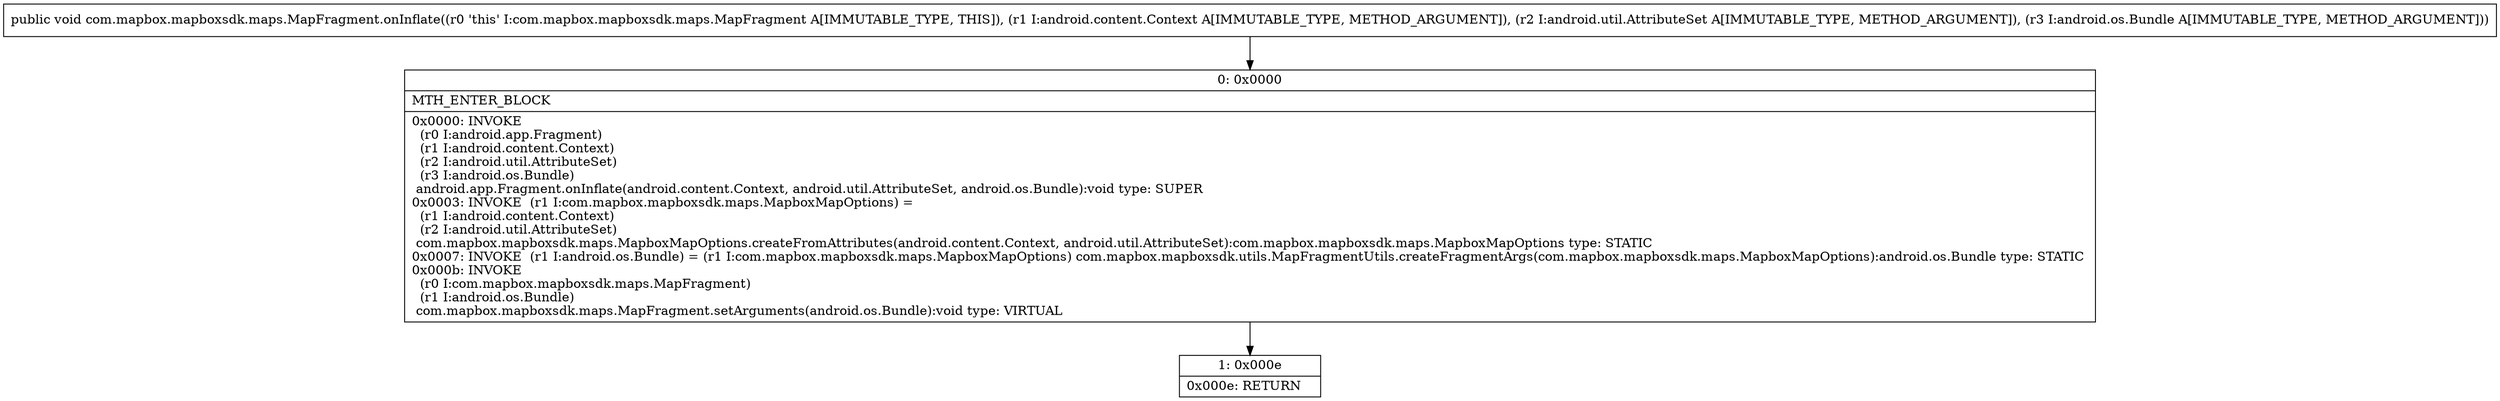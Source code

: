 digraph "CFG forcom.mapbox.mapboxsdk.maps.MapFragment.onInflate(Landroid\/content\/Context;Landroid\/util\/AttributeSet;Landroid\/os\/Bundle;)V" {
Node_0 [shape=record,label="{0\:\ 0x0000|MTH_ENTER_BLOCK\l|0x0000: INVOKE  \l  (r0 I:android.app.Fragment)\l  (r1 I:android.content.Context)\l  (r2 I:android.util.AttributeSet)\l  (r3 I:android.os.Bundle)\l android.app.Fragment.onInflate(android.content.Context, android.util.AttributeSet, android.os.Bundle):void type: SUPER \l0x0003: INVOKE  (r1 I:com.mapbox.mapboxsdk.maps.MapboxMapOptions) = \l  (r1 I:android.content.Context)\l  (r2 I:android.util.AttributeSet)\l com.mapbox.mapboxsdk.maps.MapboxMapOptions.createFromAttributes(android.content.Context, android.util.AttributeSet):com.mapbox.mapboxsdk.maps.MapboxMapOptions type: STATIC \l0x0007: INVOKE  (r1 I:android.os.Bundle) = (r1 I:com.mapbox.mapboxsdk.maps.MapboxMapOptions) com.mapbox.mapboxsdk.utils.MapFragmentUtils.createFragmentArgs(com.mapbox.mapboxsdk.maps.MapboxMapOptions):android.os.Bundle type: STATIC \l0x000b: INVOKE  \l  (r0 I:com.mapbox.mapboxsdk.maps.MapFragment)\l  (r1 I:android.os.Bundle)\l com.mapbox.mapboxsdk.maps.MapFragment.setArguments(android.os.Bundle):void type: VIRTUAL \l}"];
Node_1 [shape=record,label="{1\:\ 0x000e|0x000e: RETURN   \l}"];
MethodNode[shape=record,label="{public void com.mapbox.mapboxsdk.maps.MapFragment.onInflate((r0 'this' I:com.mapbox.mapboxsdk.maps.MapFragment A[IMMUTABLE_TYPE, THIS]), (r1 I:android.content.Context A[IMMUTABLE_TYPE, METHOD_ARGUMENT]), (r2 I:android.util.AttributeSet A[IMMUTABLE_TYPE, METHOD_ARGUMENT]), (r3 I:android.os.Bundle A[IMMUTABLE_TYPE, METHOD_ARGUMENT])) }"];
MethodNode -> Node_0;
Node_0 -> Node_1;
}

